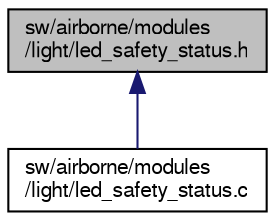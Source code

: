 digraph "sw/airborne/modules/light/led_safety_status.h"
{
  edge [fontname="FreeSans",fontsize="10",labelfontname="FreeSans",labelfontsize="10"];
  node [fontname="FreeSans",fontsize="10",shape=record];
  Node1 [label="sw/airborne/modules\l/light/led_safety_status.h",height=0.2,width=0.4,color="black", fillcolor="grey75", style="filled", fontcolor="black"];
  Node1 -> Node2 [dir="back",color="midnightblue",fontsize="10",style="solid",fontname="FreeSans"];
  Node2 [label="sw/airborne/modules\l/light/led_safety_status.c",height=0.2,width=0.4,color="black", fillcolor="white", style="filled",URL="$led__safety__status_8c.html",tooltip="Simple module to blink LEDs when battery voltage drops below a certain level, radio control is lost o..."];
}

